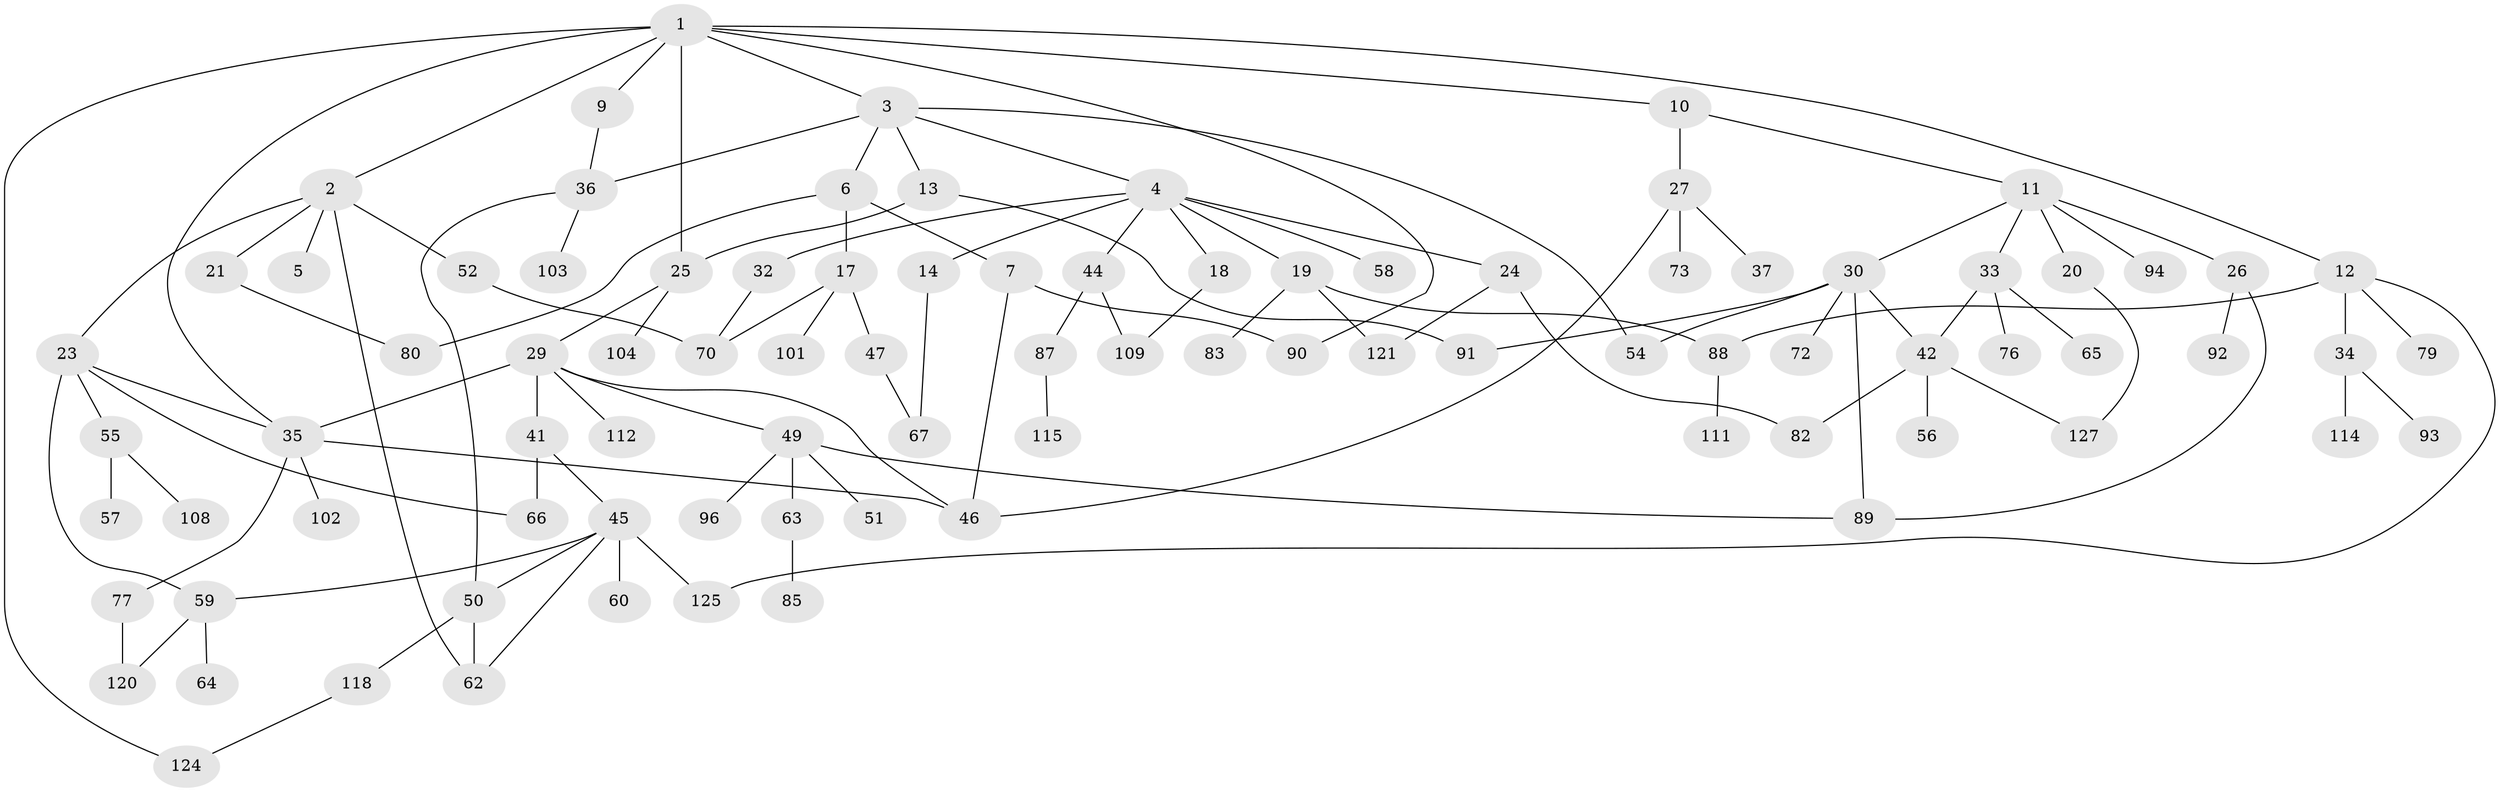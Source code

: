 // Generated by graph-tools (version 1.1) at 2025/23/03/03/25 07:23:32]
// undirected, 89 vertices, 118 edges
graph export_dot {
graph [start="1"]
  node [color=gray90,style=filled];
  1 [super="+86"];
  2 [super="+99"];
  3;
  4 [super="+8"];
  5;
  6;
  7 [super="+15"];
  9;
  10;
  11 [super="+16"];
  12 [super="+53"];
  13 [super="+128"];
  14 [super="+84"];
  17 [super="+22"];
  18;
  19 [super="+75"];
  20 [super="+123"];
  21;
  23 [super="+43"];
  24 [super="+28"];
  25 [super="+78"];
  26 [super="+81"];
  27 [super="+40"];
  29 [super="+31"];
  30 [super="+39"];
  32 [super="+48"];
  33 [super="+116"];
  34 [super="+74"];
  35 [super="+38"];
  36 [super="+98"];
  37;
  41 [super="+107"];
  42 [super="+122"];
  44;
  45 [super="+68"];
  46;
  47;
  49 [super="+61"];
  50 [super="+119"];
  51 [super="+117"];
  52;
  54 [super="+113"];
  55;
  56;
  57;
  58;
  59 [super="+126"];
  60;
  62 [super="+69"];
  63;
  64;
  65;
  66;
  67 [super="+71"];
  70;
  72;
  73;
  76;
  77;
  79;
  80 [super="+105"];
  82 [super="+97"];
  83;
  85;
  87 [super="+106"];
  88 [super="+100"];
  89 [super="+129"];
  90 [super="+95"];
  91;
  92;
  93;
  94;
  96;
  101;
  102;
  103;
  104;
  108;
  109 [super="+110"];
  111;
  112;
  114;
  115;
  118;
  120;
  121;
  124;
  125;
  127;
  1 -- 2;
  1 -- 3;
  1 -- 9;
  1 -- 10;
  1 -- 12;
  1 -- 25;
  1 -- 35;
  1 -- 90;
  1 -- 124;
  2 -- 5;
  2 -- 21;
  2 -- 23;
  2 -- 52;
  2 -- 62;
  3 -- 4;
  3 -- 6;
  3 -- 13;
  3 -- 36;
  3 -- 54;
  4 -- 14;
  4 -- 32;
  4 -- 44;
  4 -- 18;
  4 -- 19;
  4 -- 24;
  4 -- 58;
  6 -- 7;
  6 -- 17;
  6 -- 80;
  7 -- 46;
  7 -- 90;
  9 -- 36;
  10 -- 11;
  10 -- 27;
  11 -- 26;
  11 -- 30;
  11 -- 33;
  11 -- 20;
  11 -- 94;
  12 -- 34;
  12 -- 125;
  12 -- 79;
  12 -- 88;
  13 -- 91;
  13 -- 25;
  14 -- 67;
  17 -- 101;
  17 -- 70;
  17 -- 47;
  18 -- 109;
  19 -- 88;
  19 -- 121;
  19 -- 83;
  20 -- 127;
  21 -- 80;
  23 -- 66;
  23 -- 35;
  23 -- 55;
  23 -- 59 [weight=2];
  24 -- 121;
  24 -- 82;
  25 -- 29;
  25 -- 104;
  26 -- 92;
  26 -- 89;
  27 -- 37;
  27 -- 73;
  27 -- 46;
  29 -- 49;
  29 -- 112;
  29 -- 41;
  29 -- 35;
  29 -- 46;
  30 -- 42;
  30 -- 72;
  30 -- 91;
  30 -- 54;
  30 -- 89;
  32 -- 70;
  33 -- 65;
  33 -- 76;
  33 -- 42;
  34 -- 93;
  34 -- 114;
  35 -- 77;
  35 -- 102;
  35 -- 46;
  36 -- 50;
  36 -- 103;
  41 -- 45;
  41 -- 66;
  42 -- 56;
  42 -- 82;
  42 -- 127;
  44 -- 87;
  44 -- 109;
  45 -- 60 [weight=2];
  45 -- 50;
  45 -- 62;
  45 -- 125;
  45 -- 59;
  47 -- 67;
  49 -- 51;
  49 -- 63;
  49 -- 96;
  49 -- 89;
  50 -- 62;
  50 -- 118;
  52 -- 70;
  55 -- 57;
  55 -- 108;
  59 -- 64;
  59 -- 120;
  63 -- 85;
  77 -- 120;
  87 -- 115;
  88 -- 111;
  118 -- 124;
}
